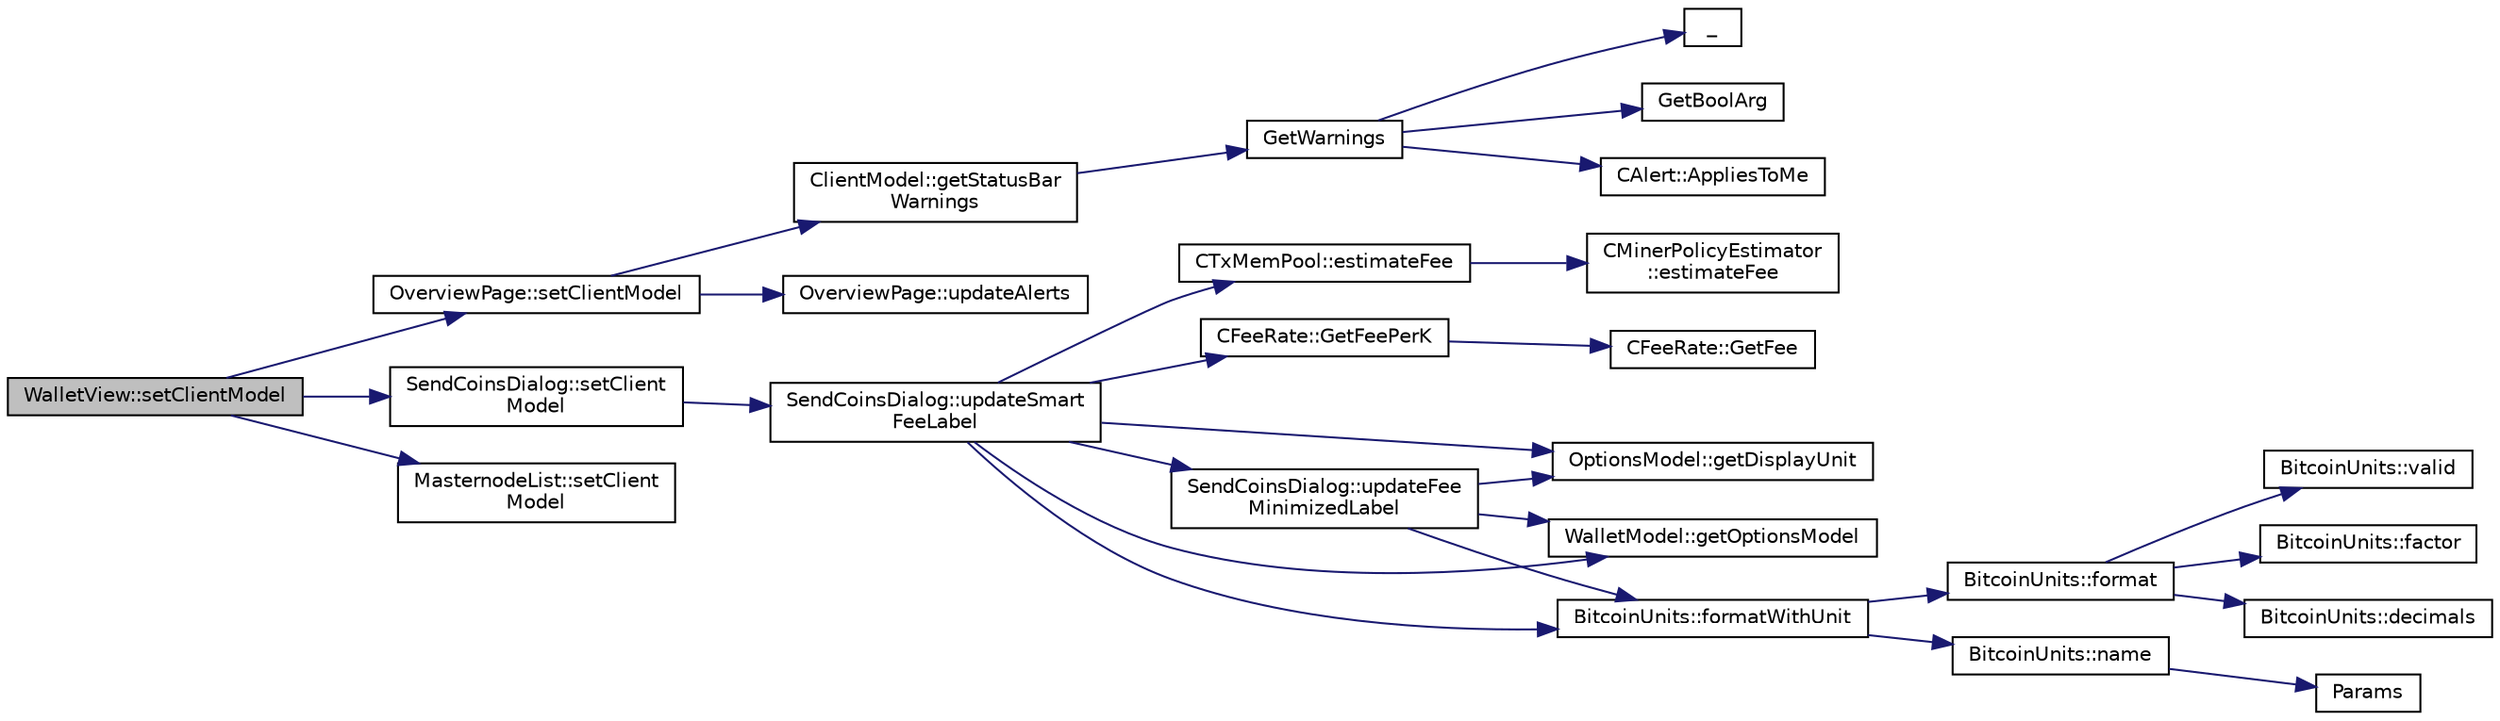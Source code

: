 digraph "WalletView::setClientModel"
{
  edge [fontname="Helvetica",fontsize="10",labelfontname="Helvetica",labelfontsize="10"];
  node [fontname="Helvetica",fontsize="10",shape=record];
  rankdir="LR";
  Node327 [label="WalletView::setClientModel",height=0.2,width=0.4,color="black", fillcolor="grey75", style="filled", fontcolor="black"];
  Node327 -> Node328 [color="midnightblue",fontsize="10",style="solid",fontname="Helvetica"];
  Node328 [label="OverviewPage::setClientModel",height=0.2,width=0.4,color="black", fillcolor="white", style="filled",URL="$class_overview_page.html#a5d2610ab2b9c58e3b5f67c05f984e097"];
  Node328 -> Node329 [color="midnightblue",fontsize="10",style="solid",fontname="Helvetica"];
  Node329 [label="OverviewPage::updateAlerts",height=0.2,width=0.4,color="black", fillcolor="white", style="filled",URL="$class_overview_page.html#a3f92603780b678f506929dc736e7cd1d"];
  Node328 -> Node330 [color="midnightblue",fontsize="10",style="solid",fontname="Helvetica"];
  Node330 [label="ClientModel::getStatusBar\lWarnings",height=0.2,width=0.4,color="black", fillcolor="white", style="filled",URL="$class_client_model.html#a16718fa6c90ac5bce0ce1dcbfb3ec95c",tooltip="Return warnings to be displayed in status bar. "];
  Node330 -> Node331 [color="midnightblue",fontsize="10",style="solid",fontname="Helvetica"];
  Node331 [label="GetWarnings",height=0.2,width=0.4,color="black", fillcolor="white", style="filled",URL="$main_8cpp.html#a70b1d1b79f1c760e65c960713b87b732"];
  Node331 -> Node332 [color="midnightblue",fontsize="10",style="solid",fontname="Helvetica"];
  Node332 [label="_",height=0.2,width=0.4,color="black", fillcolor="white", style="filled",URL="$ui__interface_8h.html#aad133bb6103b53cebf03fd01e2f11ba1",tooltip="Translation function: Call Translate signal on UI interface, which returns a boost::optional result..."];
  Node331 -> Node333 [color="midnightblue",fontsize="10",style="solid",fontname="Helvetica"];
  Node333 [label="GetBoolArg",height=0.2,width=0.4,color="black", fillcolor="white", style="filled",URL="$util_8cpp.html#a64d956f1dda7f9a80ab5d594532b906d",tooltip="Return boolean argument or default value. "];
  Node331 -> Node334 [color="midnightblue",fontsize="10",style="solid",fontname="Helvetica"];
  Node334 [label="CAlert::AppliesToMe",height=0.2,width=0.4,color="black", fillcolor="white", style="filled",URL="$class_c_alert.html#aba79cc9e957446fe93f05cb18f12b24b"];
  Node327 -> Node335 [color="midnightblue",fontsize="10",style="solid",fontname="Helvetica"];
  Node335 [label="SendCoinsDialog::setClient\lModel",height=0.2,width=0.4,color="black", fillcolor="white", style="filled",URL="$class_send_coins_dialog.html#a360a23c02bd0e581b78603ccb863eb79"];
  Node335 -> Node336 [color="midnightblue",fontsize="10",style="solid",fontname="Helvetica"];
  Node336 [label="SendCoinsDialog::updateSmart\lFeeLabel",height=0.2,width=0.4,color="black", fillcolor="white", style="filled",URL="$class_send_coins_dialog.html#ac42a9db733fbb2e06882660400c49517"];
  Node336 -> Node337 [color="midnightblue",fontsize="10",style="solid",fontname="Helvetica"];
  Node337 [label="WalletModel::getOptionsModel",height=0.2,width=0.4,color="black", fillcolor="white", style="filled",URL="$class_wallet_model.html#a96d53e56b3f8f07537ea2523f7a7d300"];
  Node336 -> Node338 [color="midnightblue",fontsize="10",style="solid",fontname="Helvetica"];
  Node338 [label="CTxMemPool::estimateFee",height=0.2,width=0.4,color="black", fillcolor="white", style="filled",URL="$class_c_tx_mem_pool.html#a32dd66c128330aed86865c8a61857c6c",tooltip="Estimate fee rate needed to get into the next nBlocks. "];
  Node338 -> Node339 [color="midnightblue",fontsize="10",style="solid",fontname="Helvetica"];
  Node339 [label="CMinerPolicyEstimator\l::estimateFee",height=0.2,width=0.4,color="black", fillcolor="white", style="filled",URL="$class_c_miner_policy_estimator.html#a00b6f58a508ee87999910972f37b3281",tooltip="Can return CFeeRate(0) if we don&#39;t have any data for that many blocks back. "];
  Node336 -> Node340 [color="midnightblue",fontsize="10",style="solid",fontname="Helvetica"];
  Node340 [label="BitcoinUnits::formatWithUnit",height=0.2,width=0.4,color="black", fillcolor="white", style="filled",URL="$class_bitcoin_units.html#aef9fb7509257bc84ee459d7f0c663020",tooltip="Format as string (with unit) "];
  Node340 -> Node341 [color="midnightblue",fontsize="10",style="solid",fontname="Helvetica"];
  Node341 [label="BitcoinUnits::format",height=0.2,width=0.4,color="black", fillcolor="white", style="filled",URL="$class_bitcoin_units.html#ab07437e5a788c80a82d75e3714bd3925",tooltip="Format as string. "];
  Node341 -> Node342 [color="midnightblue",fontsize="10",style="solid",fontname="Helvetica"];
  Node342 [label="BitcoinUnits::valid",height=0.2,width=0.4,color="black", fillcolor="white", style="filled",URL="$class_bitcoin_units.html#a81cbc41480adfb600dad79711d336e5f",tooltip="Is unit ID valid? "];
  Node341 -> Node343 [color="midnightblue",fontsize="10",style="solid",fontname="Helvetica"];
  Node343 [label="BitcoinUnits::factor",height=0.2,width=0.4,color="black", fillcolor="white", style="filled",URL="$class_bitcoin_units.html#ae967b9e6ecbb8f041bfe398d27533b09",tooltip="Number of Satoshis (1e-8) per unit. "];
  Node341 -> Node344 [color="midnightblue",fontsize="10",style="solid",fontname="Helvetica"];
  Node344 [label="BitcoinUnits::decimals",height=0.2,width=0.4,color="black", fillcolor="white", style="filled",URL="$class_bitcoin_units.html#a3f0fc21634520ea06c684ba0d7e25f2f",tooltip="Number of decimals left. "];
  Node340 -> Node345 [color="midnightblue",fontsize="10",style="solid",fontname="Helvetica"];
  Node345 [label="BitcoinUnits::name",height=0.2,width=0.4,color="black", fillcolor="white", style="filled",URL="$class_bitcoin_units.html#a4cf46136434ed30728608e67e90a9cbe",tooltip="Short name. "];
  Node345 -> Node346 [color="midnightblue",fontsize="10",style="solid",fontname="Helvetica"];
  Node346 [label="Params",height=0.2,width=0.4,color="black", fillcolor="white", style="filled",URL="$chainparams_8cpp.html#ace5c5b706d71a324a417dd2db394fd4a",tooltip="Return the currently selected parameters. "];
  Node336 -> Node347 [color="midnightblue",fontsize="10",style="solid",fontname="Helvetica"];
  Node347 [label="OptionsModel::getDisplayUnit",height=0.2,width=0.4,color="black", fillcolor="white", style="filled",URL="$class_options_model.html#a3b6e4d4ef42be3aaba315b8cd14f468e"];
  Node336 -> Node348 [color="midnightblue",fontsize="10",style="solid",fontname="Helvetica"];
  Node348 [label="CFeeRate::GetFeePerK",height=0.2,width=0.4,color="black", fillcolor="white", style="filled",URL="$class_c_fee_rate.html#ac772be79983433d442d6b871d2fb6e11"];
  Node348 -> Node349 [color="midnightblue",fontsize="10",style="solid",fontname="Helvetica"];
  Node349 [label="CFeeRate::GetFee",height=0.2,width=0.4,color="black", fillcolor="white", style="filled",URL="$class_c_fee_rate.html#a6a3aef64120ef51ac921318282404b0e"];
  Node336 -> Node350 [color="midnightblue",fontsize="10",style="solid",fontname="Helvetica"];
  Node350 [label="SendCoinsDialog::updateFee\lMinimizedLabel",height=0.2,width=0.4,color="black", fillcolor="white", style="filled",URL="$class_send_coins_dialog.html#a454df839e09d247a1df5d7994ba3208e"];
  Node350 -> Node337 [color="midnightblue",fontsize="10",style="solid",fontname="Helvetica"];
  Node350 -> Node340 [color="midnightblue",fontsize="10",style="solid",fontname="Helvetica"];
  Node350 -> Node347 [color="midnightblue",fontsize="10",style="solid",fontname="Helvetica"];
  Node327 -> Node351 [color="midnightblue",fontsize="10",style="solid",fontname="Helvetica"];
  Node351 [label="MasternodeList::setClient\lModel",height=0.2,width=0.4,color="black", fillcolor="white", style="filled",URL="$class_masternode_list.html#af6885a9a952f5655079edc15c778281f"];
}
